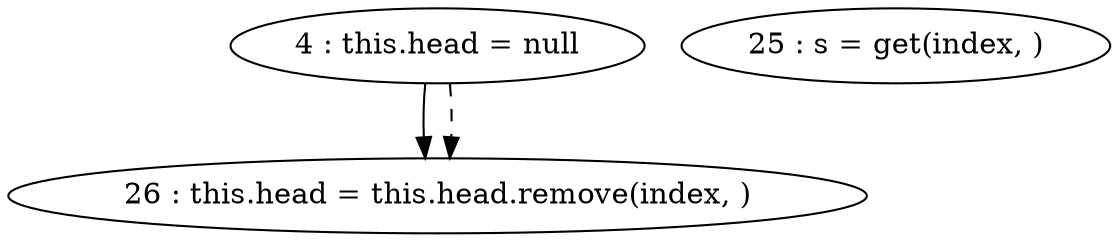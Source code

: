 digraph G {
"4 : this.head = null"
"4 : this.head = null" -> "26 : this.head = this.head.remove(index, )"
"4 : this.head = null" -> "26 : this.head = this.head.remove(index, )" [style=dashed]
"25 : s = get(index, )"
"26 : this.head = this.head.remove(index, )"
}